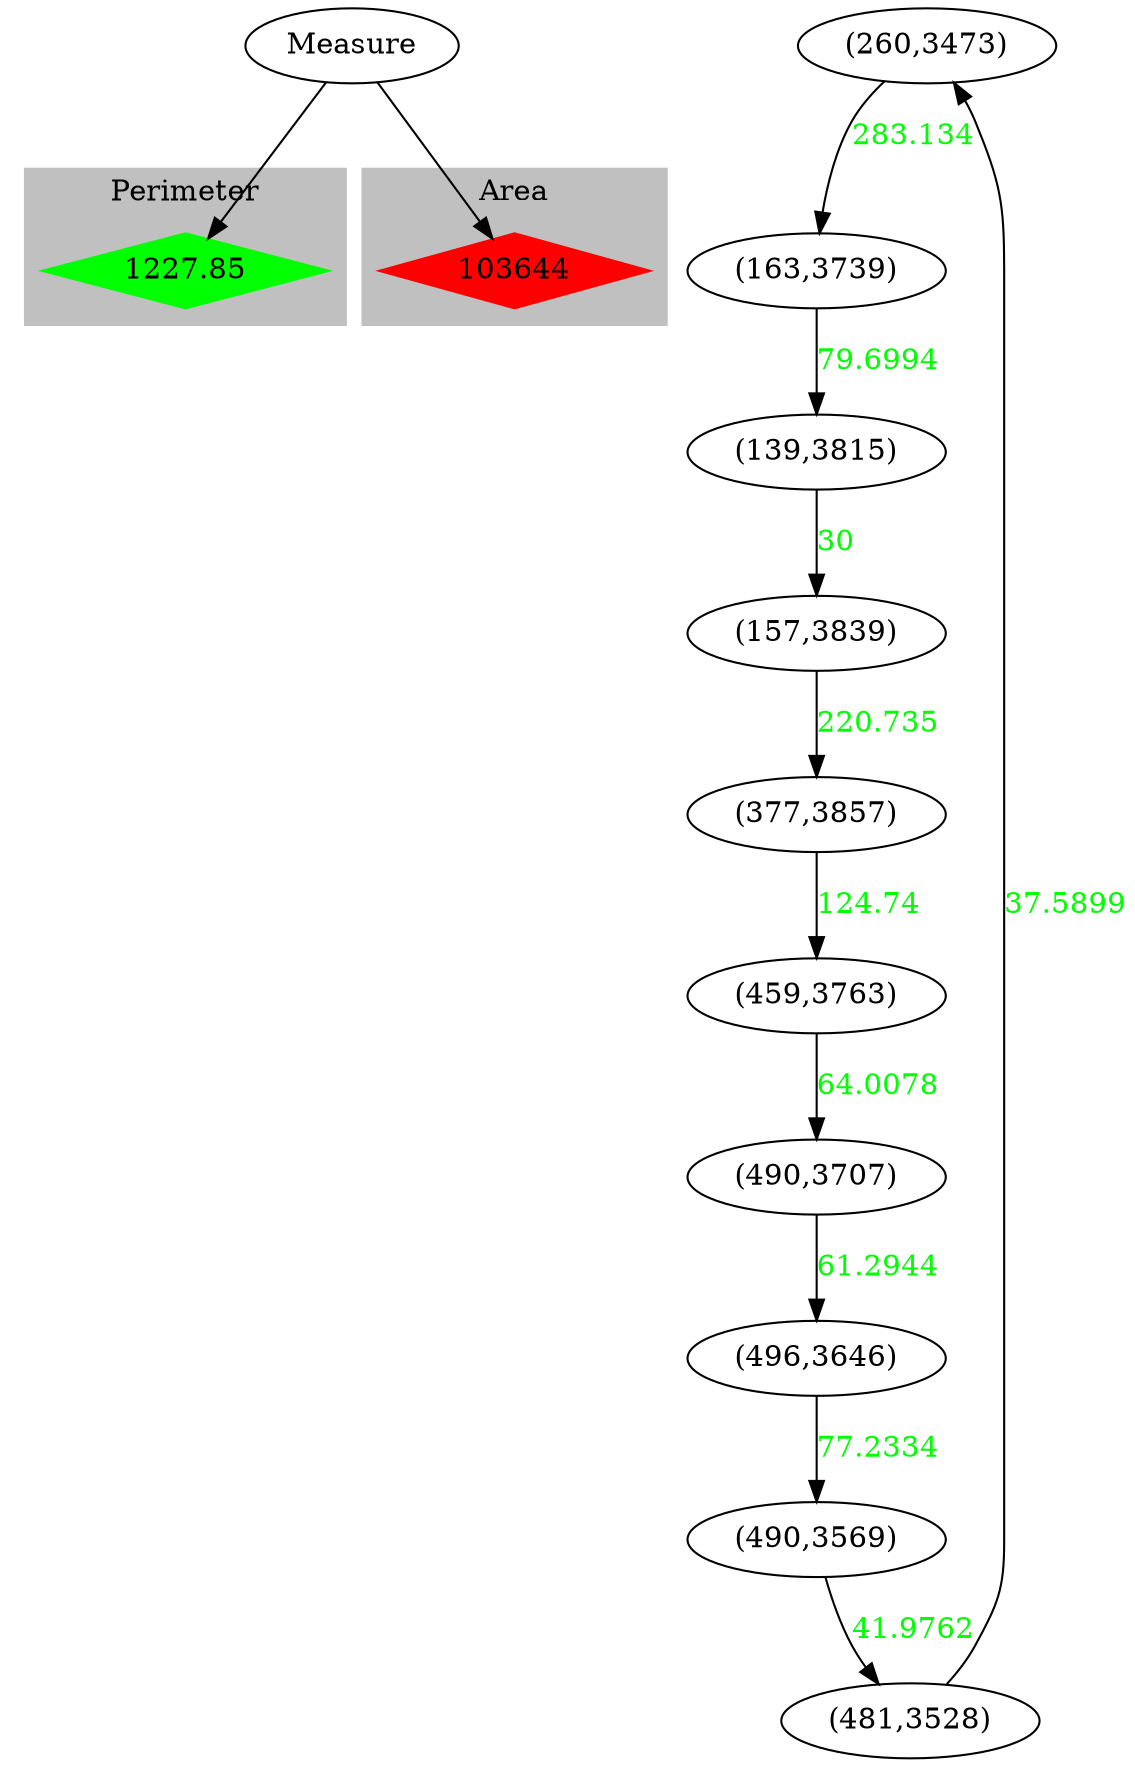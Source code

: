 digraph convexPoints {
	subgraph cluster_0 {
		style=filled;
		color=grey;
		node [style=filled,color=green,shape=diamond];
		1227.85
		label = "Perimeter"
	}subgraph cluster_1 {
		style=filled;
		color=grey;
		node [style=filled,color=red,shape=diamond];
		103644
		label = "Area"
	}
"Measure" -> "1227.85"
"Measure" ->"103644"
"(260,3473)" -> "(163,3739)"[label = <<font color="green">283.134</font>>]
"(163,3739)" -> "(139,3815)"[label = <<font color="green">79.6994</font>>]
"(139,3815)" -> "(157,3839)"[label = <<font color="green">30</font>>]
"(157,3839)" -> "(377,3857)"[label = <<font color="green">220.735</font>>]
"(377,3857)" -> "(459,3763)"[label = <<font color="green">124.74</font>>]
"(459,3763)" -> "(490,3707)"[label = <<font color="green">64.0078</font>>]
"(490,3707)" -> "(496,3646)"[label = <<font color="green">61.2944</font>>]
"(496,3646)" -> "(490,3569)"[label = <<font color="green">77.2334</font>>]
"(490,3569)" -> "(481,3528)"[label = <<font color="green">41.9762</font>>]
"(481,3528)" -> "(260,3473)"[label = <<font color="green">37.5899</font>>]
}